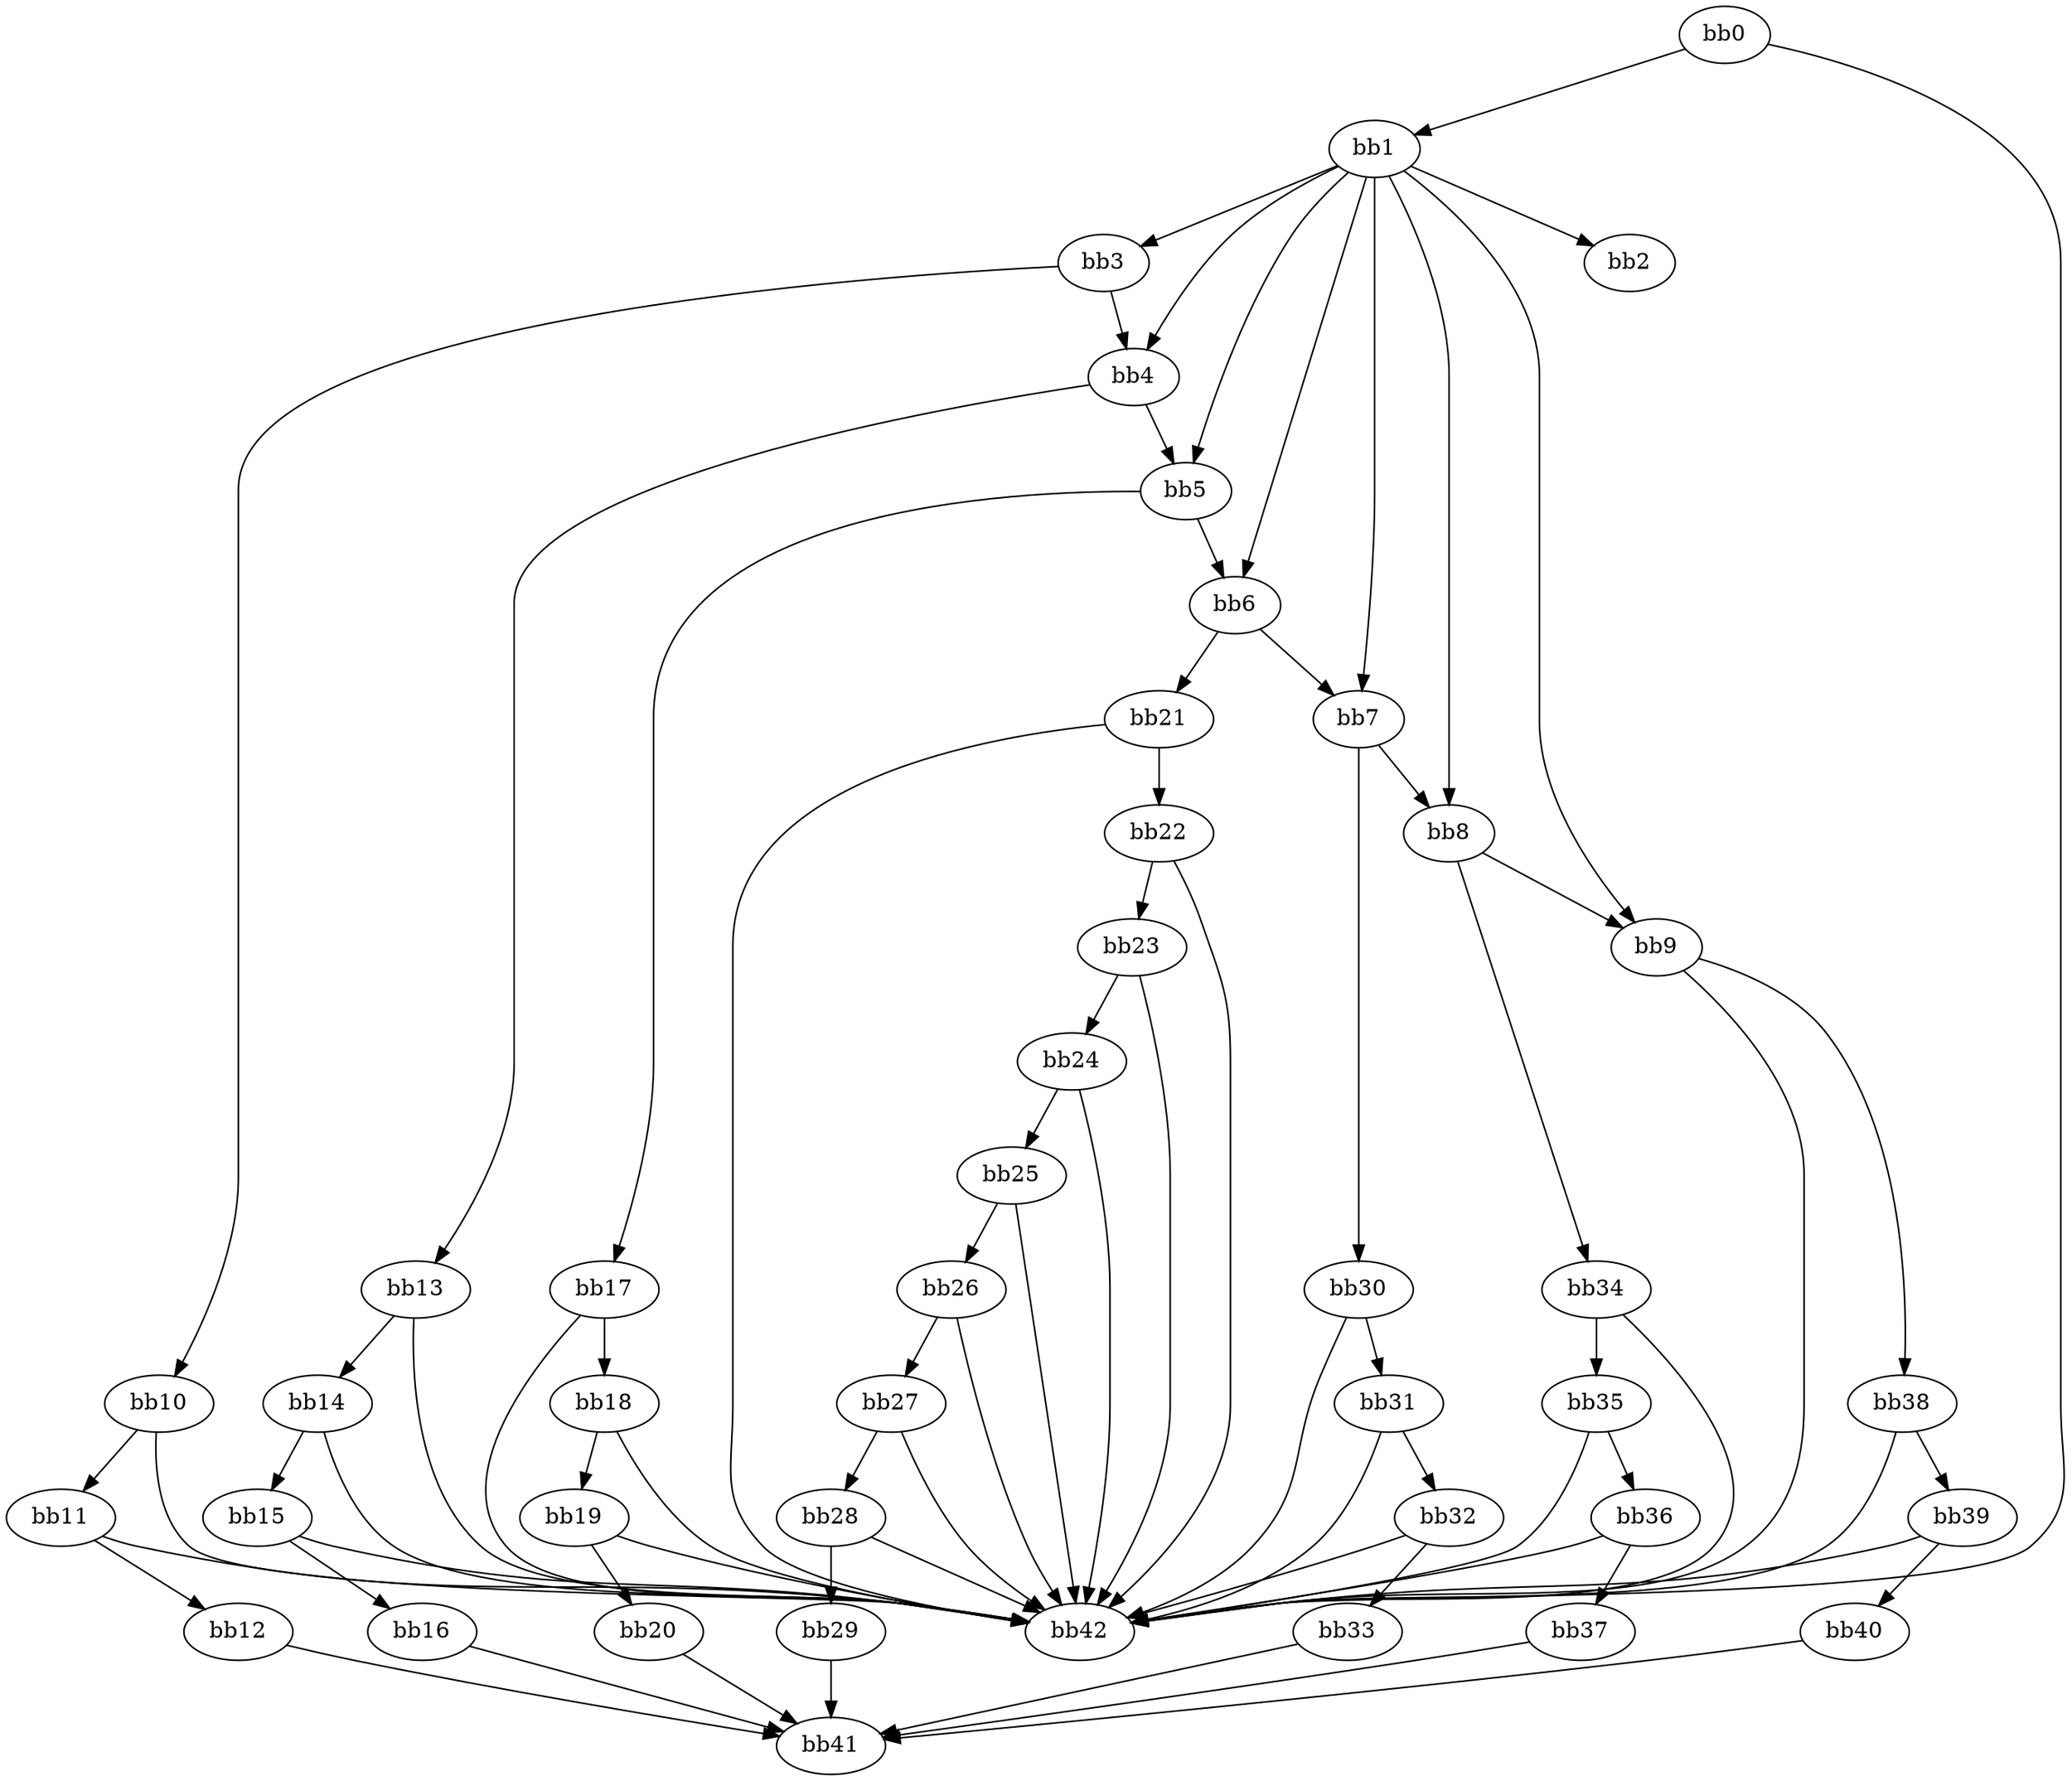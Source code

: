 digraph {
    0 [ label = "bb0\l" ]
    1 [ label = "bb1\l" ]
    2 [ label = "bb2\l" ]
    3 [ label = "bb3\l" ]
    4 [ label = "bb4\l" ]
    5 [ label = "bb5\l" ]
    6 [ label = "bb6\l" ]
    7 [ label = "bb7\l" ]
    8 [ label = "bb8\l" ]
    9 [ label = "bb9\l" ]
    10 [ label = "bb10\l" ]
    11 [ label = "bb11\l" ]
    12 [ label = "bb12\l" ]
    13 [ label = "bb13\l" ]
    14 [ label = "bb14\l" ]
    15 [ label = "bb15\l" ]
    16 [ label = "bb16\l" ]
    17 [ label = "bb17\l" ]
    18 [ label = "bb18\l" ]
    19 [ label = "bb19\l" ]
    20 [ label = "bb20\l" ]
    21 [ label = "bb21\l" ]
    22 [ label = "bb22\l" ]
    23 [ label = "bb23\l" ]
    24 [ label = "bb24\l" ]
    25 [ label = "bb25\l" ]
    26 [ label = "bb26\l" ]
    27 [ label = "bb27\l" ]
    28 [ label = "bb28\l" ]
    29 [ label = "bb29\l" ]
    30 [ label = "bb30\l" ]
    31 [ label = "bb31\l" ]
    32 [ label = "bb32\l" ]
    33 [ label = "bb33\l" ]
    34 [ label = "bb34\l" ]
    35 [ label = "bb35\l" ]
    36 [ label = "bb36\l" ]
    37 [ label = "bb37\l" ]
    38 [ label = "bb38\l" ]
    39 [ label = "bb39\l" ]
    40 [ label = "bb40\l" ]
    41 [ label = "bb41\l" ]
    42 [ label = "bb42\l" ]
    0 -> 1 [ ]
    0 -> 42 [ ]
    1 -> 2 [ ]
    1 -> 3 [ ]
    1 -> 4 [ ]
    1 -> 5 [ ]
    1 -> 6 [ ]
    1 -> 7 [ ]
    1 -> 8 [ ]
    1 -> 9 [ ]
    3 -> 4 [ ]
    3 -> 10 [ ]
    4 -> 5 [ ]
    4 -> 13 [ ]
    5 -> 6 [ ]
    5 -> 17 [ ]
    6 -> 7 [ ]
    6 -> 21 [ ]
    7 -> 8 [ ]
    7 -> 30 [ ]
    8 -> 9 [ ]
    8 -> 34 [ ]
    9 -> 38 [ ]
    9 -> 42 [ ]
    10 -> 11 [ ]
    10 -> 42 [ ]
    11 -> 12 [ ]
    11 -> 42 [ ]
    12 -> 41 [ ]
    13 -> 14 [ ]
    13 -> 42 [ ]
    14 -> 15 [ ]
    14 -> 42 [ ]
    15 -> 16 [ ]
    15 -> 42 [ ]
    16 -> 41 [ ]
    17 -> 18 [ ]
    17 -> 42 [ ]
    18 -> 19 [ ]
    18 -> 42 [ ]
    19 -> 20 [ ]
    19 -> 42 [ ]
    20 -> 41 [ ]
    21 -> 22 [ ]
    21 -> 42 [ ]
    22 -> 23 [ ]
    22 -> 42 [ ]
    23 -> 24 [ ]
    23 -> 42 [ ]
    24 -> 25 [ ]
    24 -> 42 [ ]
    25 -> 26 [ ]
    25 -> 42 [ ]
    26 -> 27 [ ]
    26 -> 42 [ ]
    27 -> 28 [ ]
    27 -> 42 [ ]
    28 -> 29 [ ]
    28 -> 42 [ ]
    29 -> 41 [ ]
    30 -> 31 [ ]
    30 -> 42 [ ]
    31 -> 32 [ ]
    31 -> 42 [ ]
    32 -> 33 [ ]
    32 -> 42 [ ]
    33 -> 41 [ ]
    34 -> 35 [ ]
    34 -> 42 [ ]
    35 -> 36 [ ]
    35 -> 42 [ ]
    36 -> 37 [ ]
    36 -> 42 [ ]
    37 -> 41 [ ]
    38 -> 39 [ ]
    38 -> 42 [ ]
    39 -> 40 [ ]
    39 -> 42 [ ]
    40 -> 41 [ ]
}


